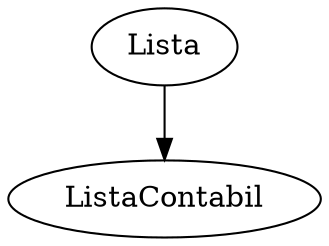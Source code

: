 digraph G {
	node [label="\N"];
	graph [bb="0,0,184.21,49.639"];
	Lista [pos="36.5,30.139", width="0.97222", height="0.51389"];
	ListaContabil [pos="107.71,19.5", width="2.0833", height="0.51389"];
	Lista -> ListaContabil [pos="e,70.866,25.005 70.436,25.069 70.508,25.058 70.58,25.047 70.651,25.037"];
}
